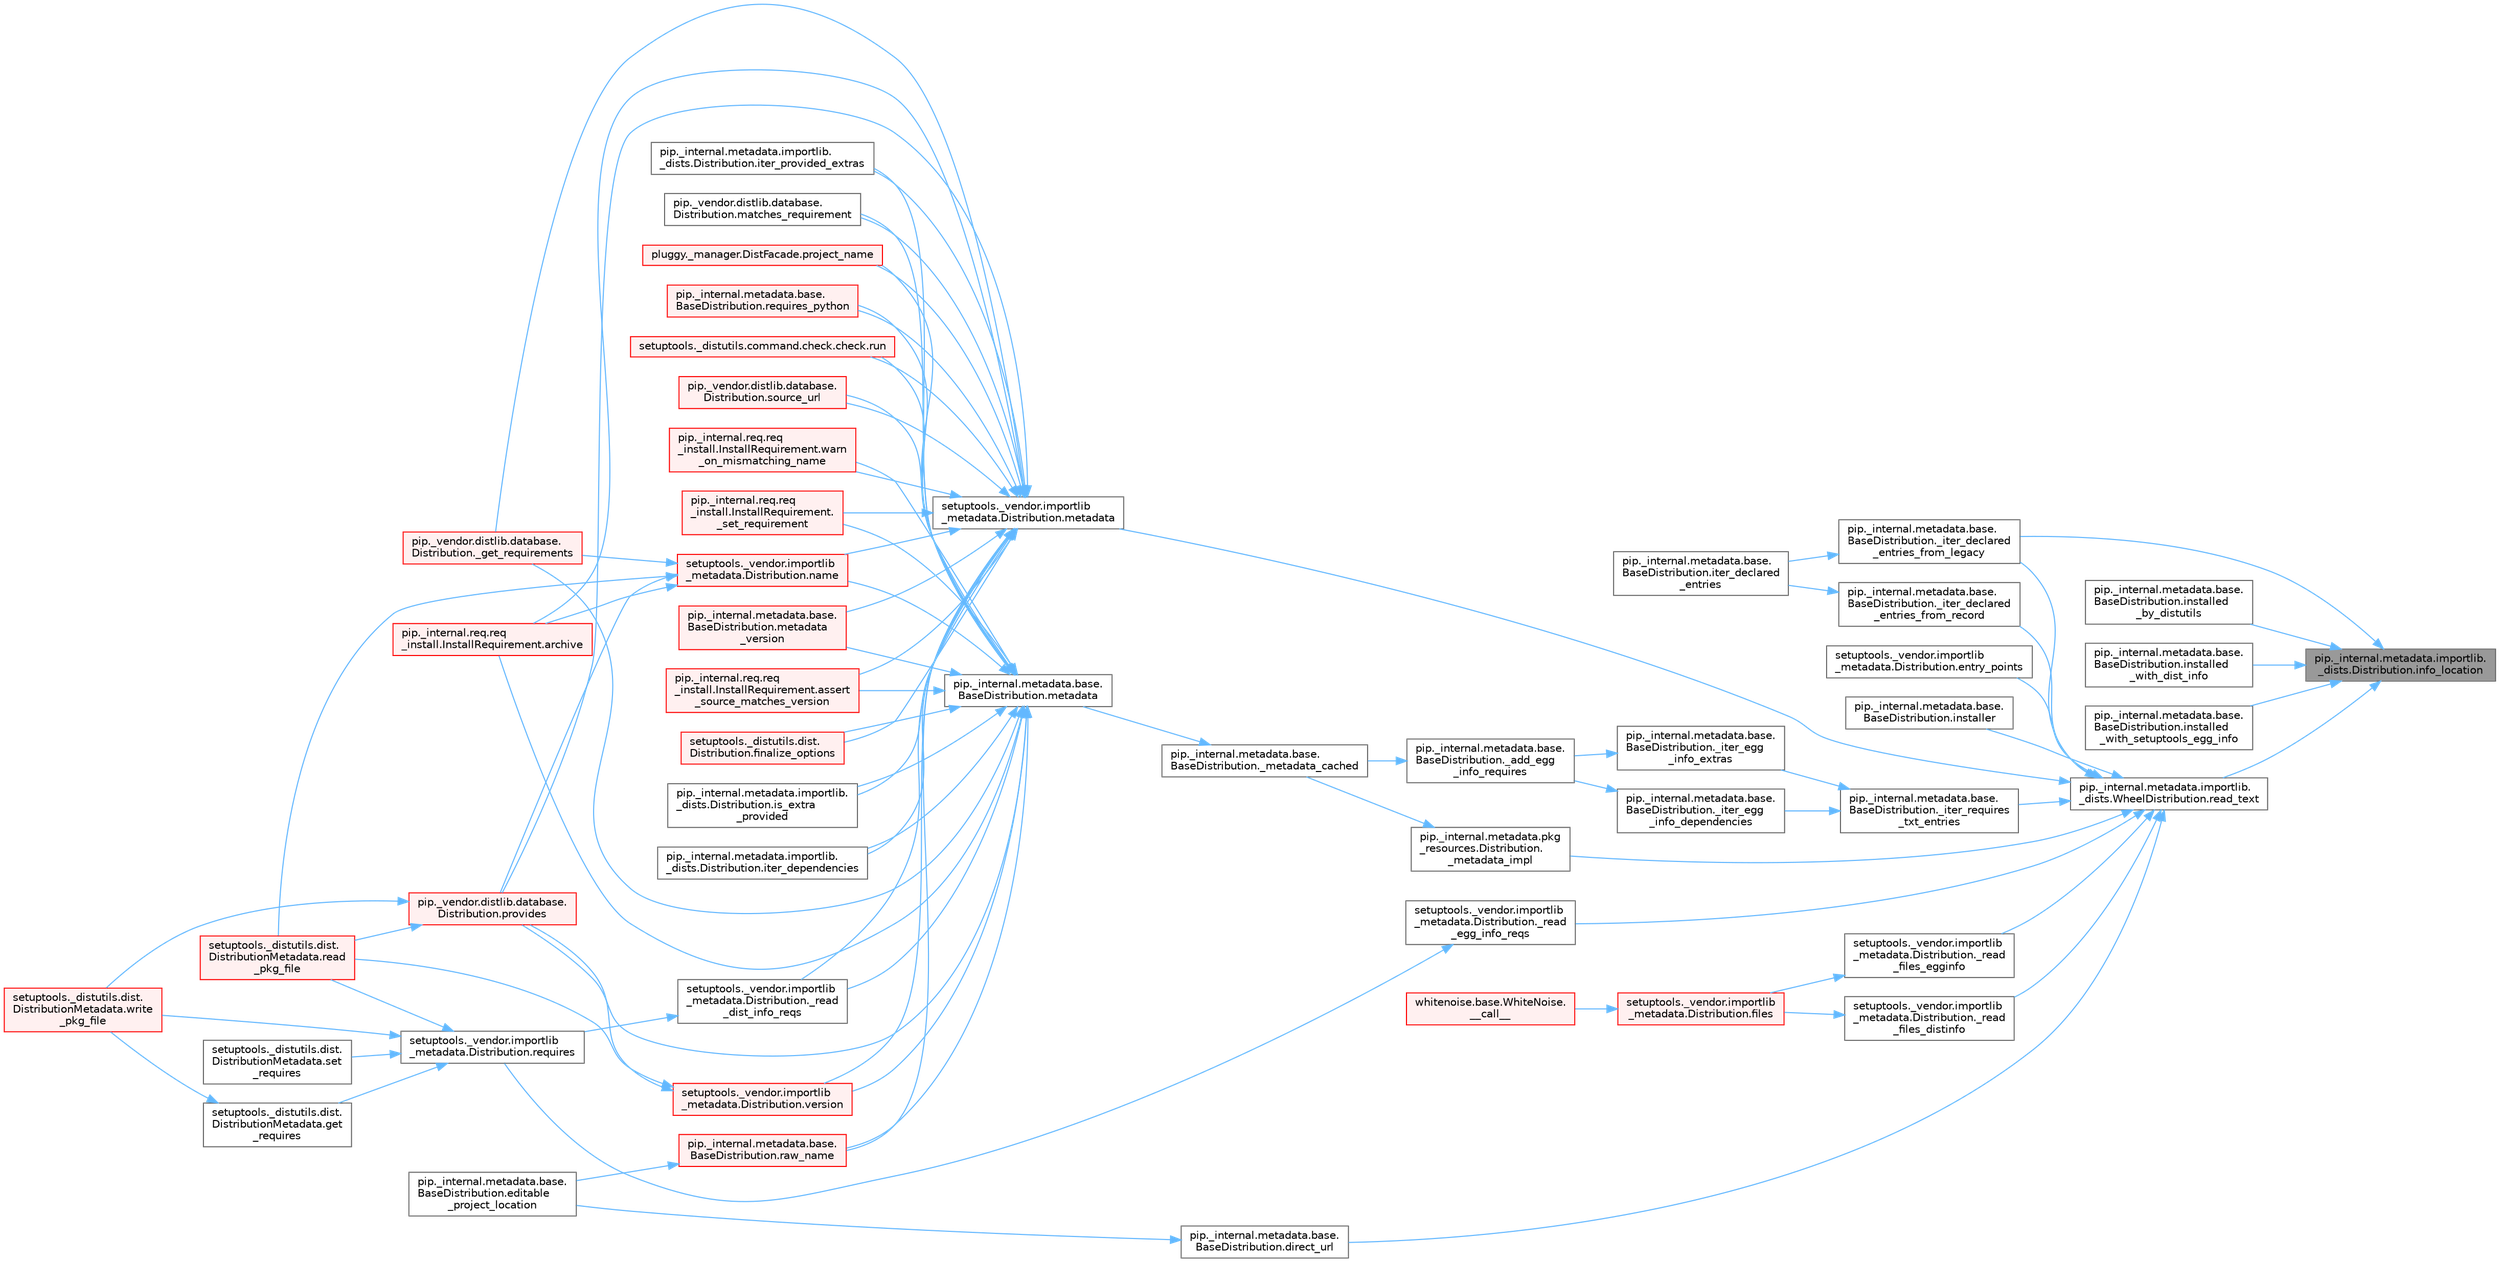 digraph "pip._internal.metadata.importlib._dists.Distribution.info_location"
{
 // LATEX_PDF_SIZE
  bgcolor="transparent";
  edge [fontname=Helvetica,fontsize=10,labelfontname=Helvetica,labelfontsize=10];
  node [fontname=Helvetica,fontsize=10,shape=box,height=0.2,width=0.4];
  rankdir="RL";
  Node1 [id="Node000001",label="pip._internal.metadata.importlib.\l_dists.Distribution.info_location",height=0.2,width=0.4,color="gray40", fillcolor="grey60", style="filled", fontcolor="black",tooltip=" "];
  Node1 -> Node2 [id="edge1_Node000001_Node000002",dir="back",color="steelblue1",style="solid",tooltip=" "];
  Node2 [id="Node000002",label="pip._internal.metadata.base.\lBaseDistribution._iter_declared\l_entries_from_legacy",height=0.2,width=0.4,color="grey40", fillcolor="white", style="filled",URL="$classpip_1_1__internal_1_1metadata_1_1base_1_1_base_distribution.html#afe1092a9a3492091a1532c8907ccd9e8",tooltip=" "];
  Node2 -> Node3 [id="edge2_Node000002_Node000003",dir="back",color="steelblue1",style="solid",tooltip=" "];
  Node3 [id="Node000003",label="pip._internal.metadata.base.\lBaseDistribution.iter_declared\l_entries",height=0.2,width=0.4,color="grey40", fillcolor="white", style="filled",URL="$classpip_1_1__internal_1_1metadata_1_1base_1_1_base_distribution.html#ad33966e99962529d5c28c9f24c0a4fbd",tooltip=" "];
  Node1 -> Node4 [id="edge3_Node000001_Node000004",dir="back",color="steelblue1",style="solid",tooltip=" "];
  Node4 [id="Node000004",label="pip._internal.metadata.base.\lBaseDistribution.installed\l_by_distutils",height=0.2,width=0.4,color="grey40", fillcolor="white", style="filled",URL="$classpip_1_1__internal_1_1metadata_1_1base_1_1_base_distribution.html#aaa615d03b373dc96ddeee2e9a44997ed",tooltip=" "];
  Node1 -> Node5 [id="edge4_Node000001_Node000005",dir="back",color="steelblue1",style="solid",tooltip=" "];
  Node5 [id="Node000005",label="pip._internal.metadata.base.\lBaseDistribution.installed\l_with_dist_info",height=0.2,width=0.4,color="grey40", fillcolor="white", style="filled",URL="$classpip_1_1__internal_1_1metadata_1_1base_1_1_base_distribution.html#aa92b0db5752a7eb57cd4abaf10649a35",tooltip=" "];
  Node1 -> Node6 [id="edge5_Node000001_Node000006",dir="back",color="steelblue1",style="solid",tooltip=" "];
  Node6 [id="Node000006",label="pip._internal.metadata.base.\lBaseDistribution.installed\l_with_setuptools_egg_info",height=0.2,width=0.4,color="grey40", fillcolor="white", style="filled",URL="$classpip_1_1__internal_1_1metadata_1_1base_1_1_base_distribution.html#abf813d61c95a62d0472e0daef5a7dce3",tooltip=" "];
  Node1 -> Node7 [id="edge6_Node000001_Node000007",dir="back",color="steelblue1",style="solid",tooltip=" "];
  Node7 [id="Node000007",label="pip._internal.metadata.importlib.\l_dists.WheelDistribution.read_text",height=0.2,width=0.4,color="grey40", fillcolor="white", style="filled",URL="$classpip_1_1__internal_1_1metadata_1_1importlib_1_1__dists_1_1_wheel_distribution.html#aa3193bac38c166aa24bce971bf339d08",tooltip=" "];
  Node7 -> Node2 [id="edge7_Node000007_Node000002",dir="back",color="steelblue1",style="solid",tooltip=" "];
  Node7 -> Node8 [id="edge8_Node000007_Node000008",dir="back",color="steelblue1",style="solid",tooltip=" "];
  Node8 [id="Node000008",label="pip._internal.metadata.base.\lBaseDistribution._iter_declared\l_entries_from_record",height=0.2,width=0.4,color="grey40", fillcolor="white", style="filled",URL="$classpip_1_1__internal_1_1metadata_1_1base_1_1_base_distribution.html#af8bddd34869792385f11247db796614c",tooltip=" "];
  Node8 -> Node3 [id="edge9_Node000008_Node000003",dir="back",color="steelblue1",style="solid",tooltip=" "];
  Node7 -> Node9 [id="edge10_Node000007_Node000009",dir="back",color="steelblue1",style="solid",tooltip=" "];
  Node9 [id="Node000009",label="pip._internal.metadata.base.\lBaseDistribution._iter_requires\l_txt_entries",height=0.2,width=0.4,color="grey40", fillcolor="white", style="filled",URL="$classpip_1_1__internal_1_1metadata_1_1base_1_1_base_distribution.html#a4ab931da7b4a3e0c22e0bae3f95af7e7",tooltip=" "];
  Node9 -> Node10 [id="edge11_Node000009_Node000010",dir="back",color="steelblue1",style="solid",tooltip=" "];
  Node10 [id="Node000010",label="pip._internal.metadata.base.\lBaseDistribution._iter_egg\l_info_dependencies",height=0.2,width=0.4,color="grey40", fillcolor="white", style="filled",URL="$classpip_1_1__internal_1_1metadata_1_1base_1_1_base_distribution.html#a9f32d31e5b61159777221f9d87e296c8",tooltip=" "];
  Node10 -> Node11 [id="edge12_Node000010_Node000011",dir="back",color="steelblue1",style="solid",tooltip=" "];
  Node11 [id="Node000011",label="pip._internal.metadata.base.\lBaseDistribution._add_egg\l_info_requires",height=0.2,width=0.4,color="grey40", fillcolor="white", style="filled",URL="$classpip_1_1__internal_1_1metadata_1_1base_1_1_base_distribution.html#aeb9894db2a91eedb5e651e5fe5607d50",tooltip=" "];
  Node11 -> Node12 [id="edge13_Node000011_Node000012",dir="back",color="steelblue1",style="solid",tooltip=" "];
  Node12 [id="Node000012",label="pip._internal.metadata.base.\lBaseDistribution._metadata_cached",height=0.2,width=0.4,color="grey40", fillcolor="white", style="filled",URL="$classpip_1_1__internal_1_1metadata_1_1base_1_1_base_distribution.html#a12683b16870a097bbe854e4ee3364f7f",tooltip=" "];
  Node12 -> Node13 [id="edge14_Node000012_Node000013",dir="back",color="steelblue1",style="solid",tooltip=" "];
  Node13 [id="Node000013",label="pip._internal.metadata.base.\lBaseDistribution.metadata",height=0.2,width=0.4,color="grey40", fillcolor="white", style="filled",URL="$classpip_1_1__internal_1_1metadata_1_1base_1_1_base_distribution.html#a665b55bcebd861e5959f53a7d2f1350f",tooltip=" "];
  Node13 -> Node14 [id="edge15_Node000013_Node000014",dir="back",color="steelblue1",style="solid",tooltip=" "];
  Node14 [id="Node000014",label="pip._vendor.distlib.database.\lDistribution._get_requirements",height=0.2,width=0.4,color="red", fillcolor="#FFF0F0", style="filled",URL="$classpip_1_1__vendor_1_1distlib_1_1database_1_1_distribution.html#a0366f5504f1b878068ba103c3f1e2bdf",tooltip=" "];
  Node13 -> Node969 [id="edge16_Node000013_Node000969",dir="back",color="steelblue1",style="solid",tooltip=" "];
  Node969 [id="Node000969",label="setuptools._vendor.importlib\l_metadata.Distribution._read\l_dist_info_reqs",height=0.2,width=0.4,color="grey40", fillcolor="white", style="filled",URL="$classsetuptools_1_1__vendor_1_1importlib__metadata_1_1_distribution.html#a52c9d55ae87f048965928ec1bfe237c7",tooltip=" "];
  Node969 -> Node812 [id="edge17_Node000969_Node000812",dir="back",color="steelblue1",style="solid",tooltip=" "];
  Node812 [id="Node000812",label="setuptools._vendor.importlib\l_metadata.Distribution.requires",height=0.2,width=0.4,color="grey40", fillcolor="white", style="filled",URL="$classsetuptools_1_1__vendor_1_1importlib__metadata_1_1_distribution.html#ac025c2f6e021e16581119b61de809a95",tooltip=" "];
  Node812 -> Node813 [id="edge18_Node000812_Node000813",dir="back",color="steelblue1",style="solid",tooltip=" "];
  Node813 [id="Node000813",label="setuptools._distutils.dist.\lDistributionMetadata.get\l_requires",height=0.2,width=0.4,color="grey40", fillcolor="white", style="filled",URL="$classsetuptools_1_1__distutils_1_1dist_1_1_distribution_metadata.html#a625768121dd821e2a54034d284359764",tooltip=" "];
  Node813 -> Node736 [id="edge19_Node000813_Node000736",dir="back",color="steelblue1",style="solid",tooltip=" "];
  Node736 [id="Node000736",label="setuptools._distutils.dist.\lDistributionMetadata.write\l_pkg_file",height=0.2,width=0.4,color="red", fillcolor="#FFF0F0", style="filled",URL="$classsetuptools_1_1__distutils_1_1dist_1_1_distribution_metadata.html#a2a55009e9d487a82234459fb242f4be0",tooltip=" "];
  Node812 -> Node814 [id="edge20_Node000812_Node000814",dir="back",color="steelblue1",style="solid",tooltip=" "];
  Node814 [id="Node000814",label="setuptools._distutils.dist.\lDistributionMetadata.read\l_pkg_file",height=0.2,width=0.4,color="red", fillcolor="#FFF0F0", style="filled",URL="$classsetuptools_1_1__distutils_1_1dist_1_1_distribution_metadata.html#a7efe01ce942992105bfa0866706a2f20",tooltip=" "];
  Node812 -> Node816 [id="edge21_Node000812_Node000816",dir="back",color="steelblue1",style="solid",tooltip=" "];
  Node816 [id="Node000816",label="setuptools._distutils.dist.\lDistributionMetadata.set\l_requires",height=0.2,width=0.4,color="grey40", fillcolor="white", style="filled",URL="$classsetuptools_1_1__distutils_1_1dist_1_1_distribution_metadata.html#a511058df7b2152d2230a358d4119a537",tooltip=" "];
  Node812 -> Node736 [id="edge22_Node000812_Node000736",dir="back",color="steelblue1",style="solid",tooltip=" "];
  Node13 -> Node970 [id="edge23_Node000013_Node000970",dir="back",color="steelblue1",style="solid",tooltip=" "];
  Node970 [id="Node000970",label="pip._internal.req.req\l_install.InstallRequirement.\l_set_requirement",height=0.2,width=0.4,color="red", fillcolor="#FFF0F0", style="filled",URL="$classpip_1_1__internal_1_1req_1_1req__install_1_1_install_requirement.html#a116c0d970e435f16d15928a6caf8aaf3",tooltip=" "];
  Node13 -> Node972 [id="edge24_Node000013_Node000972",dir="back",color="steelblue1",style="solid",tooltip=" "];
  Node972 [id="Node000972",label="pip._internal.req.req\l_install.InstallRequirement.archive",height=0.2,width=0.4,color="red", fillcolor="#FFF0F0", style="filled",URL="$classpip_1_1__internal_1_1req_1_1req__install_1_1_install_requirement.html#aef2764402e45a5e5555e22d5965f1350",tooltip=" "];
  Node13 -> Node1643 [id="edge25_Node000013_Node001643",dir="back",color="steelblue1",style="solid",tooltip=" "];
  Node1643 [id="Node001643",label="pip._internal.req.req\l_install.InstallRequirement.assert\l_source_matches_version",height=0.2,width=0.4,color="red", fillcolor="#FFF0F0", style="filled",URL="$classpip_1_1__internal_1_1req_1_1req__install_1_1_install_requirement.html#ab9a997e64cd50a33caf4722295a9cbf3",tooltip=" "];
  Node13 -> Node1644 [id="edge26_Node000013_Node001644",dir="back",color="steelblue1",style="solid",tooltip=" "];
  Node1644 [id="Node001644",label="setuptools._distutils.dist.\lDistribution.finalize_options",height=0.2,width=0.4,color="red", fillcolor="#FFF0F0", style="filled",URL="$classsetuptools_1_1__distutils_1_1dist_1_1_distribution.html#a907177e8ce492338e65227e2389f3f24",tooltip=" "];
  Node13 -> Node1645 [id="edge27_Node000013_Node001645",dir="back",color="steelblue1",style="solid",tooltip=" "];
  Node1645 [id="Node001645",label="pip._internal.metadata.importlib.\l_dists.Distribution.is_extra\l_provided",height=0.2,width=0.4,color="grey40", fillcolor="white", style="filled",URL="$classpip_1_1__internal_1_1metadata_1_1importlib_1_1__dists_1_1_distribution.html#ad175adf2a313d78887f07d63ed315713",tooltip=" "];
  Node13 -> Node1646 [id="edge28_Node000013_Node001646",dir="back",color="steelblue1",style="solid",tooltip=" "];
  Node1646 [id="Node001646",label="pip._internal.metadata.importlib.\l_dists.Distribution.iter_dependencies",height=0.2,width=0.4,color="grey40", fillcolor="white", style="filled",URL="$classpip_1_1__internal_1_1metadata_1_1importlib_1_1__dists_1_1_distribution.html#a10f0e8f6c05f4c2a3f1f205236e56ae6",tooltip=" "];
  Node13 -> Node1647 [id="edge29_Node000013_Node001647",dir="back",color="steelblue1",style="solid",tooltip=" "];
  Node1647 [id="Node001647",label="pip._internal.metadata.importlib.\l_dists.Distribution.iter_provided_extras",height=0.2,width=0.4,color="grey40", fillcolor="white", style="filled",URL="$classpip_1_1__internal_1_1metadata_1_1importlib_1_1__dists_1_1_distribution.html#a15fa99ddf602c815de8353cc5457d53e",tooltip=" "];
  Node13 -> Node1648 [id="edge30_Node000013_Node001648",dir="back",color="steelblue1",style="solid",tooltip=" "];
  Node1648 [id="Node001648",label="pip._vendor.distlib.database.\lDistribution.matches_requirement",height=0.2,width=0.4,color="grey40", fillcolor="white", style="filled",URL="$classpip_1_1__vendor_1_1distlib_1_1database_1_1_distribution.html#a5c454c24d6a128d42a86aa3ee9fc3bf7",tooltip=" "];
  Node13 -> Node1649 [id="edge31_Node000013_Node001649",dir="back",color="steelblue1",style="solid",tooltip=" "];
  Node1649 [id="Node001649",label="pip._internal.metadata.base.\lBaseDistribution.metadata\l_version",height=0.2,width=0.4,color="red", fillcolor="#FFF0F0", style="filled",URL="$classpip_1_1__internal_1_1metadata_1_1base_1_1_base_distribution.html#a231e3a1e8c609944f6122c32579a8230",tooltip=" "];
  Node13 -> Node1653 [id="edge32_Node000013_Node001653",dir="back",color="steelblue1",style="solid",tooltip=" "];
  Node1653 [id="Node001653",label="setuptools._vendor.importlib\l_metadata.Distribution.name",height=0.2,width=0.4,color="red", fillcolor="#FFF0F0", style="filled",URL="$classsetuptools_1_1__vendor_1_1importlib__metadata_1_1_distribution.html#a551b88da93b645681e12e5ed3d0019b4",tooltip=" "];
  Node1653 -> Node14 [id="edge33_Node001653_Node000014",dir="back",color="steelblue1",style="solid",tooltip=" "];
  Node1653 -> Node972 [id="edge34_Node001653_Node000972",dir="back",color="steelblue1",style="solid",tooltip=" "];
  Node1653 -> Node2267 [id="edge35_Node001653_Node002267",dir="back",color="steelblue1",style="solid",tooltip=" "];
  Node2267 [id="Node002267",label="pip._vendor.distlib.database.\lDistribution.provides",height=0.2,width=0.4,color="red", fillcolor="#FFF0F0", style="filled",URL="$classpip_1_1__vendor_1_1distlib_1_1database_1_1_distribution.html#a4de0a18091046a76d9f6e2c424a50f7a",tooltip=" "];
  Node2267 -> Node814 [id="edge36_Node002267_Node000814",dir="back",color="steelblue1",style="solid",tooltip=" "];
  Node2267 -> Node736 [id="edge37_Node002267_Node000736",dir="back",color="steelblue1",style="solid",tooltip=" "];
  Node1653 -> Node814 [id="edge38_Node001653_Node000814",dir="back",color="steelblue1",style="solid",tooltip=" "];
  Node13 -> Node2416 [id="edge39_Node000013_Node002416",dir="back",color="steelblue1",style="solid",tooltip=" "];
  Node2416 [id="Node002416",label="pluggy._manager.DistFacade.project_name",height=0.2,width=0.4,color="red", fillcolor="#FFF0F0", style="filled",URL="$classpluggy_1_1__manager_1_1_dist_facade.html#a0c6a7601612999d7e2f7045dc9b31993",tooltip=" "];
  Node13 -> Node2267 [id="edge40_Node000013_Node002267",dir="back",color="steelblue1",style="solid",tooltip=" "];
  Node13 -> Node2429 [id="edge41_Node000013_Node002429",dir="back",color="steelblue1",style="solid",tooltip=" "];
  Node2429 [id="Node002429",label="pip._internal.metadata.base.\lBaseDistribution.raw_name",height=0.2,width=0.4,color="red", fillcolor="#FFF0F0", style="filled",URL="$classpip_1_1__internal_1_1metadata_1_1base_1_1_base_distribution.html#a99e5dbebc5edb6f25ac7f45d435e2051",tooltip=" "];
  Node2429 -> Node965 [id="edge42_Node002429_Node000965",dir="back",color="steelblue1",style="solid",tooltip=" "];
  Node965 [id="Node000965",label="pip._internal.metadata.base.\lBaseDistribution.editable\l_project_location",height=0.2,width=0.4,color="grey40", fillcolor="white", style="filled",URL="$classpip_1_1__internal_1_1metadata_1_1base_1_1_base_distribution.html#a59297eb536a210ff36a71d4dda673749",tooltip=" "];
  Node13 -> Node2450 [id="edge43_Node000013_Node002450",dir="back",color="steelblue1",style="solid",tooltip=" "];
  Node2450 [id="Node002450",label="pip._internal.metadata.base.\lBaseDistribution.requires_python",height=0.2,width=0.4,color="red", fillcolor="#FFF0F0", style="filled",URL="$classpip_1_1__internal_1_1metadata_1_1base_1_1_base_distribution.html#ad334a17a1fb4732e5686a00af92d32be",tooltip=" "];
  Node13 -> Node1622 [id="edge44_Node000013_Node001622",dir="back",color="steelblue1",style="solid",tooltip=" "];
  Node1622 [id="Node001622",label="setuptools._distutils.command.check.check.run",height=0.2,width=0.4,color="red", fillcolor="#FFF0F0", style="filled",URL="$classsetuptools_1_1__distutils_1_1command_1_1check_1_1check.html#a1ce0d2e58cedbd704c27a4fb830571d2",tooltip=" "];
  Node13 -> Node2452 [id="edge45_Node000013_Node002452",dir="back",color="steelblue1",style="solid",tooltip=" "];
  Node2452 [id="Node002452",label="pip._vendor.distlib.database.\lDistribution.source_url",height=0.2,width=0.4,color="red", fillcolor="#FFF0F0", style="filled",URL="$classpip_1_1__vendor_1_1distlib_1_1database_1_1_distribution.html#abba9335a26f150b4c845c9c8a474879c",tooltip=" "];
  Node13 -> Node2453 [id="edge46_Node000013_Node002453",dir="back",color="steelblue1",style="solid",tooltip=" "];
  Node2453 [id="Node002453",label="setuptools._vendor.importlib\l_metadata.Distribution.version",height=0.2,width=0.4,color="red", fillcolor="#FFF0F0", style="filled",URL="$classsetuptools_1_1__vendor_1_1importlib__metadata_1_1_distribution.html#a7c335c158718e634680c2c3ca271962e",tooltip=" "];
  Node2453 -> Node2267 [id="edge47_Node002453_Node002267",dir="back",color="steelblue1",style="solid",tooltip=" "];
  Node2453 -> Node814 [id="edge48_Node002453_Node000814",dir="back",color="steelblue1",style="solid",tooltip=" "];
  Node13 -> Node2567 [id="edge49_Node000013_Node002567",dir="back",color="steelblue1",style="solid",tooltip=" "];
  Node2567 [id="Node002567",label="pip._internal.req.req\l_install.InstallRequirement.warn\l_on_mismatching_name",height=0.2,width=0.4,color="red", fillcolor="#FFF0F0", style="filled",URL="$classpip_1_1__internal_1_1req_1_1req__install_1_1_install_requirement.html#a01d1156c435f26a28b01b741bce7ef08",tooltip=" "];
  Node9 -> Node3182 [id="edge50_Node000009_Node003182",dir="back",color="steelblue1",style="solid",tooltip=" "];
  Node3182 [id="Node003182",label="pip._internal.metadata.base.\lBaseDistribution._iter_egg\l_info_extras",height=0.2,width=0.4,color="grey40", fillcolor="white", style="filled",URL="$classpip_1_1__internal_1_1metadata_1_1base_1_1_base_distribution.html#a27b7f678c0092f845d007f6237123895",tooltip=" "];
  Node3182 -> Node11 [id="edge51_Node003182_Node000011",dir="back",color="steelblue1",style="solid",tooltip=" "];
  Node7 -> Node810 [id="edge52_Node000007_Node000810",dir="back",color="steelblue1",style="solid",tooltip=" "];
  Node810 [id="Node000810",label="pip._internal.metadata.pkg\l_resources.Distribution.\l_metadata_impl",height=0.2,width=0.4,color="grey40", fillcolor="white", style="filled",URL="$classpip_1_1__internal_1_1metadata_1_1pkg__resources_1_1_distribution.html#a7d4ae76260de7d1936446c407277ad5b",tooltip=" "];
  Node810 -> Node12 [id="edge53_Node000810_Node000012",dir="back",color="steelblue1",style="solid",tooltip=" "];
  Node7 -> Node811 [id="edge54_Node000007_Node000811",dir="back",color="steelblue1",style="solid",tooltip=" "];
  Node811 [id="Node000811",label="setuptools._vendor.importlib\l_metadata.Distribution._read\l_egg_info_reqs",height=0.2,width=0.4,color="grey40", fillcolor="white", style="filled",URL="$classsetuptools_1_1__vendor_1_1importlib__metadata_1_1_distribution.html#a48880f3c573fba822e14f87cf55ae6a4",tooltip=" "];
  Node811 -> Node812 [id="edge55_Node000811_Node000812",dir="back",color="steelblue1",style="solid",tooltip=" "];
  Node7 -> Node817 [id="edge56_Node000007_Node000817",dir="back",color="steelblue1",style="solid",tooltip=" "];
  Node817 [id="Node000817",label="setuptools._vendor.importlib\l_metadata.Distribution._read\l_files_distinfo",height=0.2,width=0.4,color="grey40", fillcolor="white", style="filled",URL="$classsetuptools_1_1__vendor_1_1importlib__metadata_1_1_distribution.html#a628110e2d7d92ea6b3593261b810ca15",tooltip=" "];
  Node817 -> Node818 [id="edge57_Node000817_Node000818",dir="back",color="steelblue1",style="solid",tooltip=" "];
  Node818 [id="Node000818",label="setuptools._vendor.importlib\l_metadata.Distribution.files",height=0.2,width=0.4,color="red", fillcolor="#FFF0F0", style="filled",URL="$classsetuptools_1_1__vendor_1_1importlib__metadata_1_1_distribution.html#a4600c19bb68ff3c899dbcf38a2eaf98c",tooltip=" "];
  Node818 -> Node819 [id="edge58_Node000818_Node000819",dir="back",color="steelblue1",style="solid",tooltip=" "];
  Node819 [id="Node000819",label="whitenoise.base.WhiteNoise.\l__call__",height=0.2,width=0.4,color="red", fillcolor="#FFF0F0", style="filled",URL="$classwhitenoise_1_1base_1_1_white_noise.html#ab69ed09639e4ade9a92277a9b899da68",tooltip=" "];
  Node7 -> Node963 [id="edge59_Node000007_Node000963",dir="back",color="steelblue1",style="solid",tooltip=" "];
  Node963 [id="Node000963",label="setuptools._vendor.importlib\l_metadata.Distribution._read\l_files_egginfo",height=0.2,width=0.4,color="grey40", fillcolor="white", style="filled",URL="$classsetuptools_1_1__vendor_1_1importlib__metadata_1_1_distribution.html#a1f141ac67b8d6aa5021ba6f2cc832342",tooltip=" "];
  Node963 -> Node818 [id="edge60_Node000963_Node000818",dir="back",color="steelblue1",style="solid",tooltip=" "];
  Node7 -> Node964 [id="edge61_Node000007_Node000964",dir="back",color="steelblue1",style="solid",tooltip=" "];
  Node964 [id="Node000964",label="pip._internal.metadata.base.\lBaseDistribution.direct_url",height=0.2,width=0.4,color="grey40", fillcolor="white", style="filled",URL="$classpip_1_1__internal_1_1metadata_1_1base_1_1_base_distribution.html#a0580eb0ef6036f9d32d2f299633396ac",tooltip=" "];
  Node964 -> Node965 [id="edge62_Node000964_Node000965",dir="back",color="steelblue1",style="solid",tooltip=" "];
  Node7 -> Node966 [id="edge63_Node000007_Node000966",dir="back",color="steelblue1",style="solid",tooltip=" "];
  Node966 [id="Node000966",label="setuptools._vendor.importlib\l_metadata.Distribution.entry_points",height=0.2,width=0.4,color="grey40", fillcolor="white", style="filled",URL="$classsetuptools_1_1__vendor_1_1importlib__metadata_1_1_distribution.html#a705351815cfd62d5c1190a976e20ce4d",tooltip=" "];
  Node7 -> Node967 [id="edge64_Node000007_Node000967",dir="back",color="steelblue1",style="solid",tooltip=" "];
  Node967 [id="Node000967",label="pip._internal.metadata.base.\lBaseDistribution.installer",height=0.2,width=0.4,color="grey40", fillcolor="white", style="filled",URL="$classpip_1_1__internal_1_1metadata_1_1base_1_1_base_distribution.html#a06b714ef52e04d77efb85f7d3a535fa0",tooltip=" "];
  Node7 -> Node968 [id="edge65_Node000007_Node000968",dir="back",color="steelblue1",style="solid",tooltip=" "];
  Node968 [id="Node000968",label="setuptools._vendor.importlib\l_metadata.Distribution.metadata",height=0.2,width=0.4,color="grey40", fillcolor="white", style="filled",URL="$classsetuptools_1_1__vendor_1_1importlib__metadata_1_1_distribution.html#afe56c9fb55cf594cb94d0ebe52c32fad",tooltip=" "];
  Node968 -> Node14 [id="edge66_Node000968_Node000014",dir="back",color="steelblue1",style="solid",tooltip=" "];
  Node968 -> Node969 [id="edge67_Node000968_Node000969",dir="back",color="steelblue1",style="solid",tooltip=" "];
  Node968 -> Node970 [id="edge68_Node000968_Node000970",dir="back",color="steelblue1",style="solid",tooltip=" "];
  Node968 -> Node972 [id="edge69_Node000968_Node000972",dir="back",color="steelblue1",style="solid",tooltip=" "];
  Node968 -> Node1643 [id="edge70_Node000968_Node001643",dir="back",color="steelblue1",style="solid",tooltip=" "];
  Node968 -> Node1644 [id="edge71_Node000968_Node001644",dir="back",color="steelblue1",style="solid",tooltip=" "];
  Node968 -> Node1645 [id="edge72_Node000968_Node001645",dir="back",color="steelblue1",style="solid",tooltip=" "];
  Node968 -> Node1646 [id="edge73_Node000968_Node001646",dir="back",color="steelblue1",style="solid",tooltip=" "];
  Node968 -> Node1647 [id="edge74_Node000968_Node001647",dir="back",color="steelblue1",style="solid",tooltip=" "];
  Node968 -> Node1648 [id="edge75_Node000968_Node001648",dir="back",color="steelblue1",style="solid",tooltip=" "];
  Node968 -> Node1649 [id="edge76_Node000968_Node001649",dir="back",color="steelblue1",style="solid",tooltip=" "];
  Node968 -> Node1653 [id="edge77_Node000968_Node001653",dir="back",color="steelblue1",style="solid",tooltip=" "];
  Node968 -> Node2416 [id="edge78_Node000968_Node002416",dir="back",color="steelblue1",style="solid",tooltip=" "];
  Node968 -> Node2267 [id="edge79_Node000968_Node002267",dir="back",color="steelblue1",style="solid",tooltip=" "];
  Node968 -> Node2429 [id="edge80_Node000968_Node002429",dir="back",color="steelblue1",style="solid",tooltip=" "];
  Node968 -> Node2450 [id="edge81_Node000968_Node002450",dir="back",color="steelblue1",style="solid",tooltip=" "];
  Node968 -> Node1622 [id="edge82_Node000968_Node001622",dir="back",color="steelblue1",style="solid",tooltip=" "];
  Node968 -> Node2452 [id="edge83_Node000968_Node002452",dir="back",color="steelblue1",style="solid",tooltip=" "];
  Node968 -> Node2453 [id="edge84_Node000968_Node002453",dir="back",color="steelblue1",style="solid",tooltip=" "];
  Node968 -> Node2567 [id="edge85_Node000968_Node002567",dir="back",color="steelblue1",style="solid",tooltip=" "];
}
